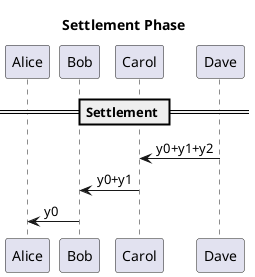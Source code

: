 @startuml
title Settlement Phase
participant Alice
participant Bob
participant Carol
participant Dave

== Settlement ==

Dave -> Carol: y0+y1+y2
Carol -> Bob: y0+y1
Bob -> Alice: y0

@enduml
